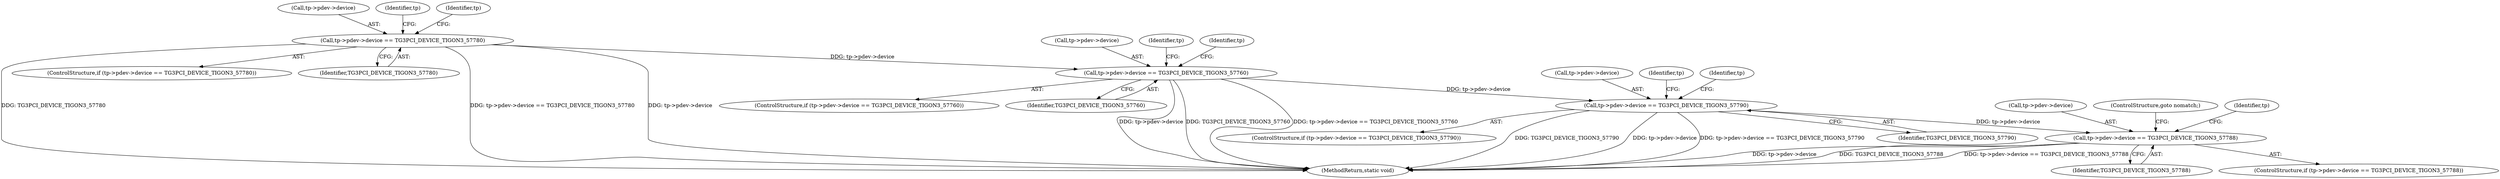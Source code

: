 digraph "0_linux_715230a44310a8cf66fbfb5a46f9a62a9b2de424@pointer" {
"1000381" [label="(Call,tp->pdev->device == TG3PCI_DEVICE_TIGON3_57790)"];
"1000367" [label="(Call,tp->pdev->device == TG3PCI_DEVICE_TIGON3_57760)"];
"1000353" [label="(Call,tp->pdev->device == TG3PCI_DEVICE_TIGON3_57780)"];
"1000395" [label="(Call,tp->pdev->device == TG3PCI_DEVICE_TIGON3_57788)"];
"1000395" [label="(Call,tp->pdev->device == TG3PCI_DEVICE_TIGON3_57788)"];
"1000354" [label="(Call,tp->pdev->device)"];
"1000368" [label="(Call,tp->pdev->device)"];
"1000382" [label="(Call,tp->pdev->device)"];
"1000401" [label="(Identifier,TG3PCI_DEVICE_TIGON3_57788)"];
"1000387" [label="(Identifier,TG3PCI_DEVICE_TIGON3_57790)"];
"1000373" [label="(Identifier,TG3PCI_DEVICE_TIGON3_57760)"];
"1000396" [label="(Call,tp->pdev->device)"];
"1000381" [label="(Call,tp->pdev->device == TG3PCI_DEVICE_TIGON3_57790)"];
"1000394" [label="(ControlStructure,if (tp->pdev->device == TG3PCI_DEVICE_TIGON3_57788))"];
"1000380" [label="(ControlStructure,if (tp->pdev->device == TG3PCI_DEVICE_TIGON3_57790))"];
"1000367" [label="(Call,tp->pdev->device == TG3PCI_DEVICE_TIGON3_57760)"];
"1000408" [label="(ControlStructure,goto nomatch;)"];
"1000404" [label="(Identifier,tp)"];
"1000585" [label="(MethodReturn,static void)"];
"1000398" [label="(Identifier,tp)"];
"1000376" [label="(Identifier,tp)"];
"1000352" [label="(ControlStructure,if (tp->pdev->device == TG3PCI_DEVICE_TIGON3_57780))"];
"1000390" [label="(Identifier,tp)"];
"1000353" [label="(Call,tp->pdev->device == TG3PCI_DEVICE_TIGON3_57780)"];
"1000366" [label="(ControlStructure,if (tp->pdev->device == TG3PCI_DEVICE_TIGON3_57760))"];
"1000362" [label="(Identifier,tp)"];
"1000370" [label="(Identifier,tp)"];
"1000384" [label="(Identifier,tp)"];
"1000359" [label="(Identifier,TG3PCI_DEVICE_TIGON3_57780)"];
"1000381" -> "1000380"  [label="AST: "];
"1000381" -> "1000387"  [label="CFG: "];
"1000382" -> "1000381"  [label="AST: "];
"1000387" -> "1000381"  [label="AST: "];
"1000390" -> "1000381"  [label="CFG: "];
"1000398" -> "1000381"  [label="CFG: "];
"1000381" -> "1000585"  [label="DDG: TG3PCI_DEVICE_TIGON3_57790"];
"1000381" -> "1000585"  [label="DDG: tp->pdev->device"];
"1000381" -> "1000585"  [label="DDG: tp->pdev->device == TG3PCI_DEVICE_TIGON3_57790"];
"1000367" -> "1000381"  [label="DDG: tp->pdev->device"];
"1000381" -> "1000395"  [label="DDG: tp->pdev->device"];
"1000367" -> "1000366"  [label="AST: "];
"1000367" -> "1000373"  [label="CFG: "];
"1000368" -> "1000367"  [label="AST: "];
"1000373" -> "1000367"  [label="AST: "];
"1000376" -> "1000367"  [label="CFG: "];
"1000384" -> "1000367"  [label="CFG: "];
"1000367" -> "1000585"  [label="DDG: tp->pdev->device"];
"1000367" -> "1000585"  [label="DDG: TG3PCI_DEVICE_TIGON3_57760"];
"1000367" -> "1000585"  [label="DDG: tp->pdev->device == TG3PCI_DEVICE_TIGON3_57760"];
"1000353" -> "1000367"  [label="DDG: tp->pdev->device"];
"1000353" -> "1000352"  [label="AST: "];
"1000353" -> "1000359"  [label="CFG: "];
"1000354" -> "1000353"  [label="AST: "];
"1000359" -> "1000353"  [label="AST: "];
"1000362" -> "1000353"  [label="CFG: "];
"1000370" -> "1000353"  [label="CFG: "];
"1000353" -> "1000585"  [label="DDG: tp->pdev->device == TG3PCI_DEVICE_TIGON3_57780"];
"1000353" -> "1000585"  [label="DDG: tp->pdev->device"];
"1000353" -> "1000585"  [label="DDG: TG3PCI_DEVICE_TIGON3_57780"];
"1000395" -> "1000394"  [label="AST: "];
"1000395" -> "1000401"  [label="CFG: "];
"1000396" -> "1000395"  [label="AST: "];
"1000401" -> "1000395"  [label="AST: "];
"1000404" -> "1000395"  [label="CFG: "];
"1000408" -> "1000395"  [label="CFG: "];
"1000395" -> "1000585"  [label="DDG: tp->pdev->device"];
"1000395" -> "1000585"  [label="DDG: TG3PCI_DEVICE_TIGON3_57788"];
"1000395" -> "1000585"  [label="DDG: tp->pdev->device == TG3PCI_DEVICE_TIGON3_57788"];
}
